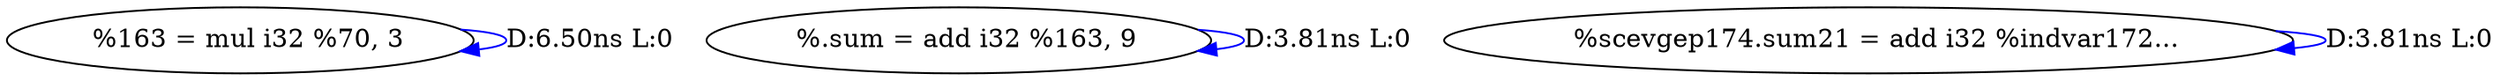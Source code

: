 digraph {
Node0x4124800[label="  %163 = mul i32 %70, 3"];
Node0x4124800 -> Node0x4124800[label="D:6.50ns L:0",color=blue];
Node0x4124940[label="  %.sum = add i32 %163, 9"];
Node0x4124940 -> Node0x4124940[label="D:3.81ns L:0",color=blue];
Node0x4124a80[label="  %scevgep174.sum21 = add i32 %indvar172..."];
Node0x4124a80 -> Node0x4124a80[label="D:3.81ns L:0",color=blue];
}
